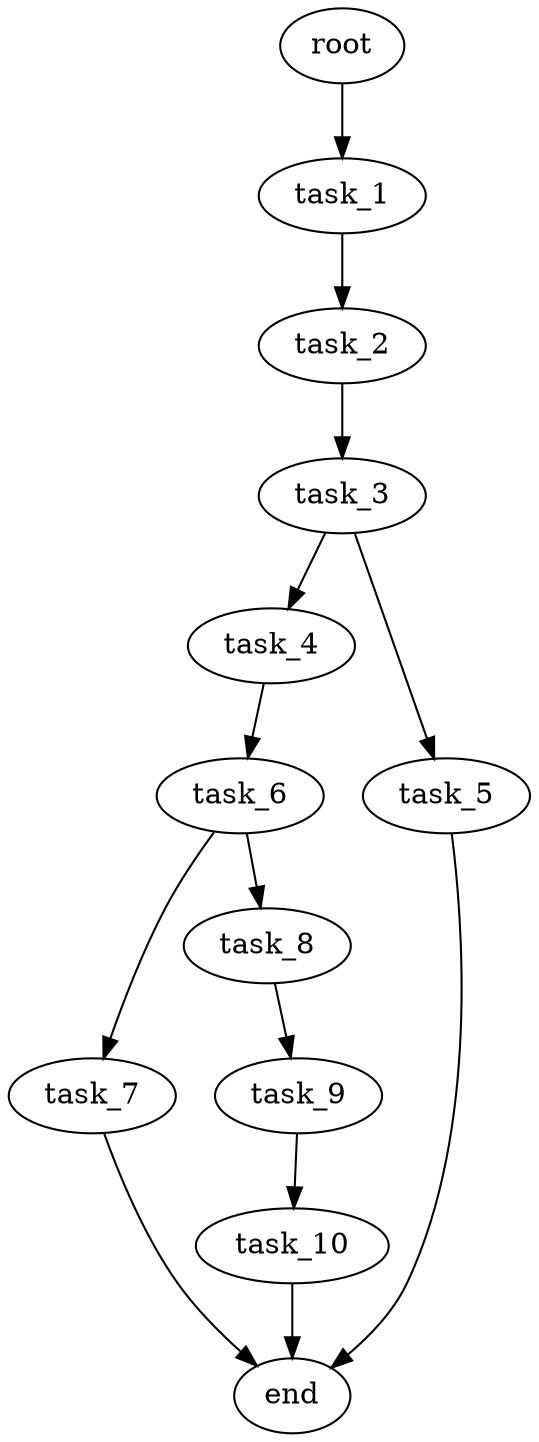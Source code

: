 digraph G {
  root [size="0.000000e+00"];
  task_1 [size="5.384982e+09"];
  task_2 [size="7.194581e+09"];
  task_3 [size="7.419759e+09"];
  task_4 [size="6.706614e+09"];
  task_5 [size="3.642850e+09"];
  task_6 [size="7.006681e+08"];
  task_7 [size="6.642713e+09"];
  task_8 [size="3.302670e+09"];
  task_9 [size="3.139843e+09"];
  task_10 [size="8.480305e+09"];
  end [size="0.000000e+00"];

  root -> task_1 [size="1.000000e-12"];
  task_1 -> task_2 [size="7.194581e+08"];
  task_2 -> task_3 [size="7.419759e+08"];
  task_3 -> task_4 [size="6.706614e+08"];
  task_3 -> task_5 [size="3.642850e+08"];
  task_4 -> task_6 [size="7.006681e+07"];
  task_5 -> end [size="1.000000e-12"];
  task_6 -> task_7 [size="6.642713e+08"];
  task_6 -> task_8 [size="3.302670e+08"];
  task_7 -> end [size="1.000000e-12"];
  task_8 -> task_9 [size="3.139843e+08"];
  task_9 -> task_10 [size="8.480305e+08"];
  task_10 -> end [size="1.000000e-12"];
}

